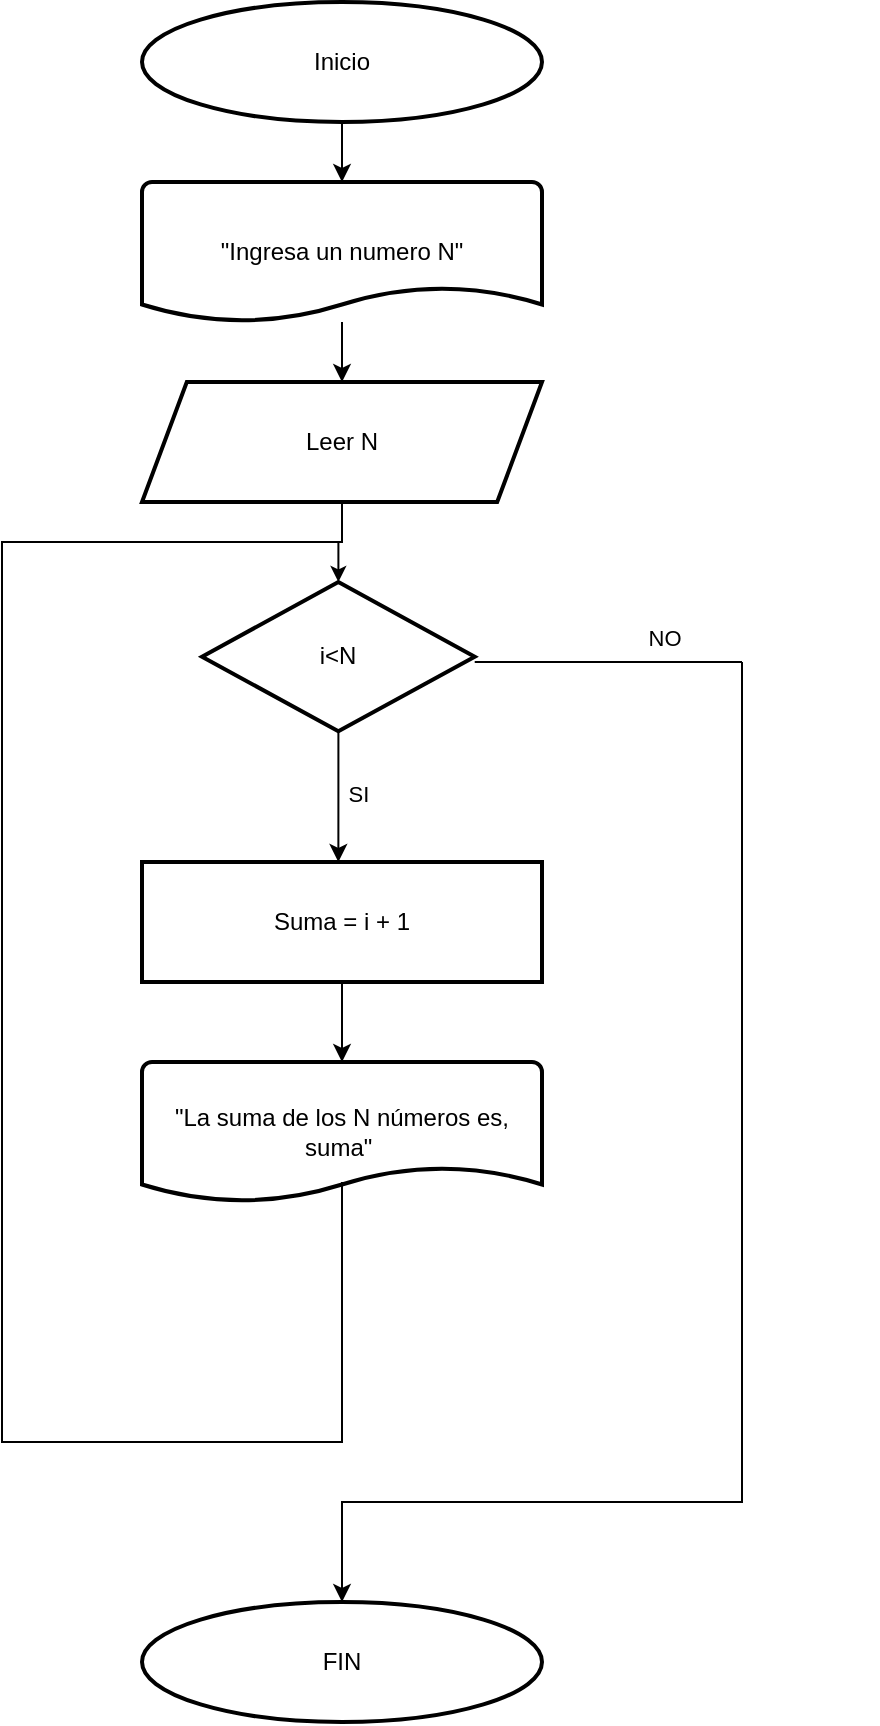 <mxfile version="26.0.14">
  <diagram name="Página-1" id="ksUYJmm2jA2pZJFerWgO">
    <mxGraphModel dx="1489" dy="807" grid="1" gridSize="10" guides="1" tooltips="1" connect="1" arrows="1" fold="1" page="1" pageScale="1" pageWidth="850" pageHeight="1100" math="0" shadow="0">
      <root>
        <mxCell id="0" />
        <mxCell id="1" parent="0" />
        <mxCell id="pnS57MfEbznod6Blx1aH-3" value="" style="edgeStyle=orthogonalEdgeStyle;rounded=0;orthogonalLoop=1;jettySize=auto;html=1;" edge="1" parent="1" source="pnS57MfEbznod6Blx1aH-1" target="pnS57MfEbznod6Blx1aH-2">
          <mxGeometry relative="1" as="geometry">
            <Array as="points">
              <mxPoint x="340" y="110" />
              <mxPoint x="340" y="110" />
            </Array>
          </mxGeometry>
        </mxCell>
        <mxCell id="pnS57MfEbznod6Blx1aH-1" value="Inicio" style="strokeWidth=2;html=1;shape=mxgraph.flowchart.start_1;whiteSpace=wrap;" vertex="1" parent="1">
          <mxGeometry x="240" y="30" width="200" height="60" as="geometry" />
        </mxCell>
        <mxCell id="pnS57MfEbznod6Blx1aH-5" value="" style="edgeStyle=orthogonalEdgeStyle;rounded=0;orthogonalLoop=1;jettySize=auto;html=1;" edge="1" parent="1" source="pnS57MfEbznod6Blx1aH-2" target="pnS57MfEbznod6Blx1aH-4">
          <mxGeometry relative="1" as="geometry" />
        </mxCell>
        <mxCell id="pnS57MfEbznod6Blx1aH-2" value="&quot;Ingresa un numero N&quot;" style="strokeWidth=2;html=1;shape=mxgraph.flowchart.document2;whiteSpace=wrap;size=0.25;" vertex="1" parent="1">
          <mxGeometry x="240" y="120" width="200" height="70" as="geometry" />
        </mxCell>
        <mxCell id="pnS57MfEbznod6Blx1aH-16" value="" style="edgeStyle=orthogonalEdgeStyle;rounded=0;orthogonalLoop=1;jettySize=auto;html=1;sourcePerimeterSpacing=0;targetPerimeterSpacing=0;endSize=5;" edge="1" parent="1" source="pnS57MfEbznod6Blx1aH-4" target="pnS57MfEbznod6Blx1aH-10">
          <mxGeometry relative="1" as="geometry" />
        </mxCell>
        <mxCell id="pnS57MfEbznod6Blx1aH-4" value="Leer N" style="shape=parallelogram;html=1;strokeWidth=2;perimeter=parallelogramPerimeter;whiteSpace=wrap;rounded=1;arcSize=0;size=0.112;" vertex="1" parent="1">
          <mxGeometry x="240" y="220" width="200" height="60" as="geometry" />
        </mxCell>
        <mxCell id="pnS57MfEbznod6Blx1aH-21" value="" style="edgeStyle=orthogonalEdgeStyle;rounded=0;orthogonalLoop=1;jettySize=auto;html=1;" edge="1" parent="1" source="pnS57MfEbznod6Blx1aH-17" target="pnS57MfEbznod6Blx1aH-20">
          <mxGeometry relative="1" as="geometry" />
        </mxCell>
        <mxCell id="pnS57MfEbznod6Blx1aH-17" value="Suma = i + 1" style="rounded=1;whiteSpace=wrap;html=1;absoluteArcSize=1;arcSize=0;strokeWidth=2;" vertex="1" parent="1">
          <mxGeometry x="240" y="460" width="200" height="60" as="geometry" />
        </mxCell>
        <mxCell id="pnS57MfEbznod6Blx1aH-7" value="" style="edgeStyle=orthogonalEdgeStyle;rounded=0;orthogonalLoop=1;jettySize=auto;html=1;" edge="1" parent="1" source="pnS57MfEbznod6Blx1aH-10">
          <mxGeometry relative="1" as="geometry">
            <mxPoint x="338.182" y="460" as="targetPoint" />
          </mxGeometry>
        </mxCell>
        <mxCell id="pnS57MfEbznod6Blx1aH-8" value="SI" style="edgeLabel;html=1;align=center;verticalAlign=middle;resizable=0;points=[];" vertex="1" connectable="0" parent="pnS57MfEbznod6Blx1aH-7">
          <mxGeometry x="-0.569" y="-2" relative="1" as="geometry">
            <mxPoint x="12" y="17" as="offset" />
          </mxGeometry>
        </mxCell>
        <mxCell id="pnS57MfEbznod6Blx1aH-9" style="edgeStyle=orthogonalEdgeStyle;rounded=0;orthogonalLoop=1;jettySize=auto;html=1;exitX=1;exitY=0.5;exitDx=0;exitDy=0;exitPerimeter=0;" edge="1" parent="1" source="pnS57MfEbznod6Blx1aH-10">
          <mxGeometry relative="1" as="geometry">
            <mxPoint x="406.364" y="357.333" as="targetPoint" />
          </mxGeometry>
        </mxCell>
        <mxCell id="pnS57MfEbznod6Blx1aH-10" value="i&amp;lt;N" style="strokeWidth=2;html=1;shape=mxgraph.flowchart.decision;whiteSpace=wrap;" vertex="1" parent="1">
          <mxGeometry x="270" y="320" width="136.364" height="74.667" as="geometry" />
        </mxCell>
        <mxCell id="pnS57MfEbznod6Blx1aH-11" value="" style="edgeStyle=orthogonalEdgeStyle;rounded=0;orthogonalLoop=1;jettySize=auto;html=1;exitX=1;exitY=0.5;exitDx=0;exitDy=0;exitPerimeter=0;strokeColor=none;" edge="1" parent="1" source="pnS57MfEbznod6Blx1aH-10">
          <mxGeometry relative="1" as="geometry">
            <mxPoint x="451.818" y="292" as="sourcePoint" />
            <mxPoint x="600" y="357" as="targetPoint" />
          </mxGeometry>
        </mxCell>
        <mxCell id="pnS57MfEbznod6Blx1aH-12" value="NO" style="edgeLabel;html=1;align=center;verticalAlign=middle;resizable=0;points=[];" vertex="1" connectable="0" parent="pnS57MfEbznod6Blx1aH-11">
          <mxGeometry x="-0.061" relative="1" as="geometry">
            <mxPoint x="3" y="-10" as="offset" />
          </mxGeometry>
        </mxCell>
        <mxCell id="pnS57MfEbznod6Blx1aH-18" value="" style="endArrow=classic;html=1;rounded=0;" edge="1" parent="1">
          <mxGeometry width="50" height="50" relative="1" as="geometry">
            <mxPoint x="540" y="360" as="sourcePoint" />
            <mxPoint x="340" y="830" as="targetPoint" />
            <Array as="points">
              <mxPoint x="540" y="780" />
              <mxPoint x="430" y="780" />
              <mxPoint x="340" y="780" />
            </Array>
          </mxGeometry>
        </mxCell>
        <mxCell id="pnS57MfEbznod6Blx1aH-19" value="" style="endArrow=none;html=1;rounded=0;" edge="1" parent="1">
          <mxGeometry width="50" height="50" relative="1" as="geometry">
            <mxPoint x="406.36" y="360" as="sourcePoint" />
            <mxPoint x="540" y="360" as="targetPoint" />
          </mxGeometry>
        </mxCell>
        <mxCell id="pnS57MfEbznod6Blx1aH-20" value="&quot;La suma de los N números es, suma&quot;&amp;nbsp;" style="strokeWidth=2;html=1;shape=mxgraph.flowchart.document2;whiteSpace=wrap;size=0.25;" vertex="1" parent="1">
          <mxGeometry x="240" y="560" width="200" height="70" as="geometry" />
        </mxCell>
        <mxCell id="pnS57MfEbznod6Blx1aH-22" value="" style="endArrow=none;html=1;rounded=0;" edge="1" parent="1">
          <mxGeometry width="50" height="50" relative="1" as="geometry">
            <mxPoint x="340" y="300" as="sourcePoint" />
            <mxPoint x="340" y="620" as="targetPoint" />
            <Array as="points">
              <mxPoint x="170" y="300" />
              <mxPoint x="170" y="670" />
              <mxPoint x="170" y="700" />
              <mxPoint x="170" y="750" />
              <mxPoint x="340" y="750" />
            </Array>
          </mxGeometry>
        </mxCell>
        <mxCell id="pnS57MfEbznod6Blx1aH-23" value="FIN" style="strokeWidth=2;html=1;shape=mxgraph.flowchart.start_1;whiteSpace=wrap;" vertex="1" parent="1">
          <mxGeometry x="240" y="830" width="200" height="60" as="geometry" />
        </mxCell>
      </root>
    </mxGraphModel>
  </diagram>
</mxfile>
